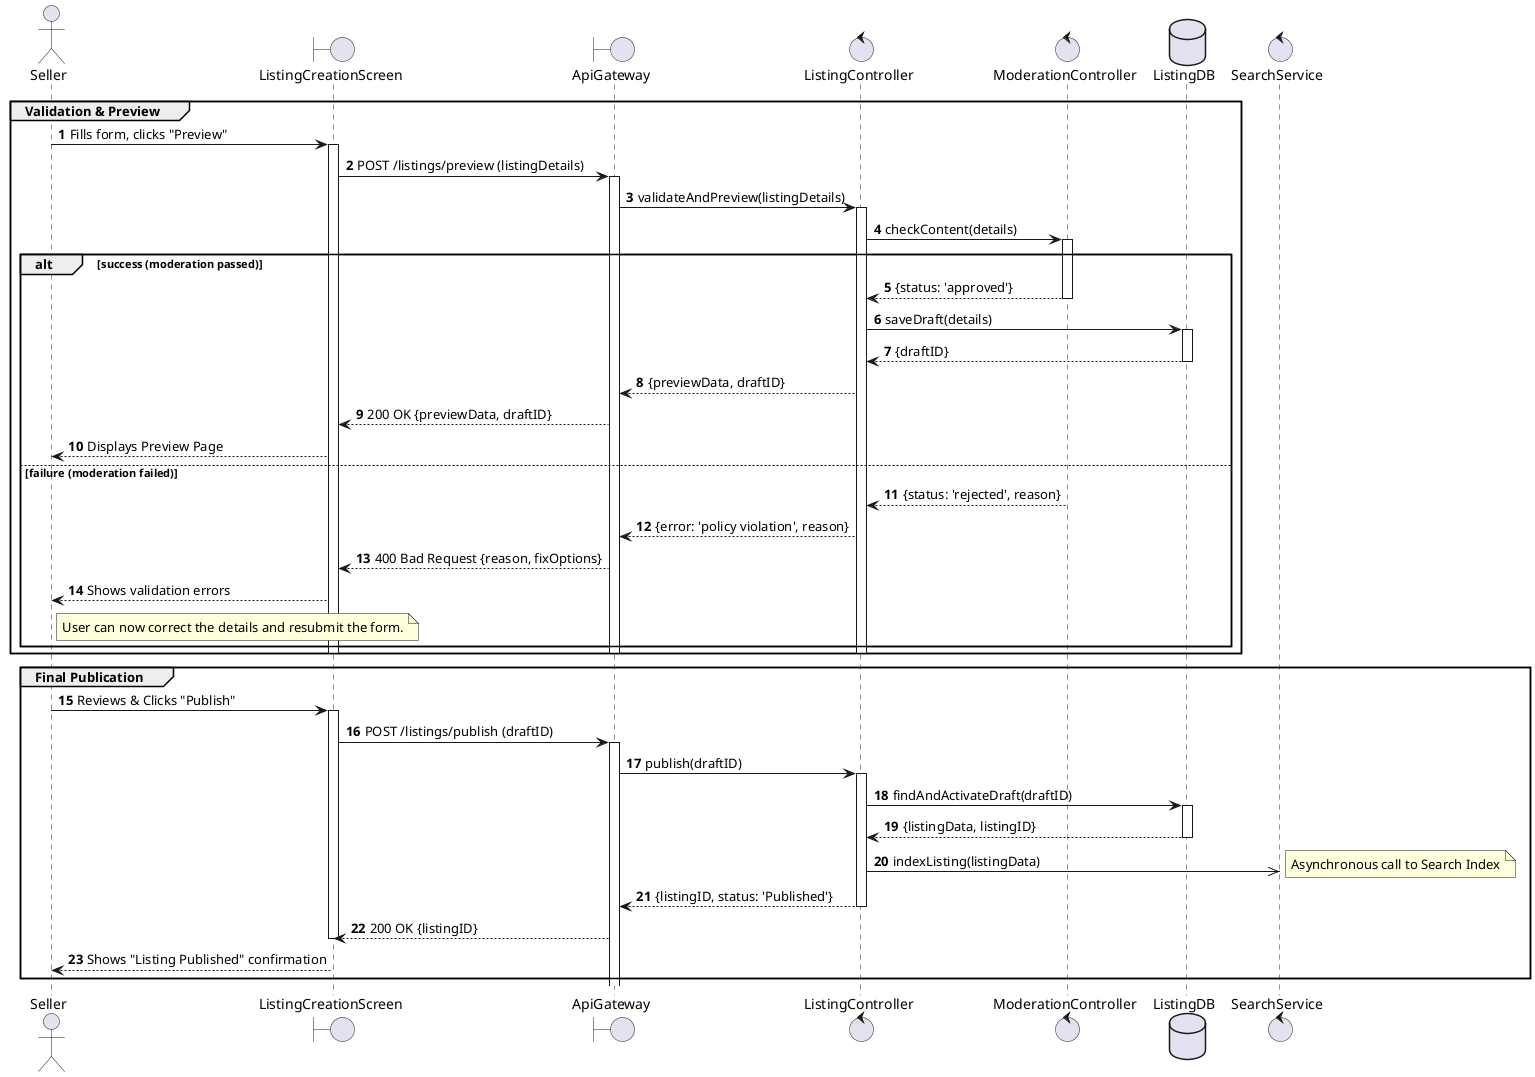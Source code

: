 @startuml
autonumber

actor Seller
boundary "ListingCreationScreen" as Boundary
boundary ApiGateway
control "ListingController" as Controller
control "ModerationController" as ModController
database "ListingDB" as EntityDB
control "SearchService" as SearchService


group Validation & Preview
    Seller -> Boundary: Fills form, clicks "Preview"
    activate Boundary
    Boundary -> ApiGateway: POST /listings/preview (listingDetails)
    activate ApiGateway
    ApiGateway -> Controller: validateAndPreview(listingDetails)
    activate Controller
    
    ' #5: Content Moderation Step
    Controller -> ModController: checkContent(details)
    activate ModController
    
    alt success (moderation passed)
        ModController --> Controller: {status: 'approved'}
        deactivate ModController

        Controller -> EntityDB: saveDraft(details)
        activate EntityDB
        EntityDB --> Controller: {draftID}
        deactivate EntityDB

        Controller --> ApiGateway: {previewData, draftID}
        ApiGateway --> Boundary: 200 OK {previewData, draftID}
        Boundary --> Seller: Displays Preview Page

    else failure (moderation failed)
        ModController --> Controller: {status: 'rejected', reason}
        deactivate ModController
        
        Controller --> ApiGateway: {error: 'policy violation', reason}
        ApiGateway --> Boundary: 400 Bad Request {reason, fixOptions}
        Boundary --> Seller: Shows validation errors
        note right of Seller: User can now correct the details and resubmit the form.
    end
    
    deactivate Controller
    deactivate ApiGateway
    deactivate Boundary
end

group Final Publication
    Seller -> Boundary: Reviews & Clicks "Publish"
    activate Boundary
    Boundary -> ApiGateway: POST /listings/publish (draftID)
    activate ApiGateway
    ApiGateway -> Controller: publish(draftID)
    activate Controller

    Controller -> EntityDB: findAndActivateDraft(draftID)
    activate EntityDB
    EntityDB --> Controller: {listingData, listingID}
    deactivate EntityDB

    Controller ->> SearchService: indexListing(listingData)
    note right: Asynchronous call to Search Index

    Controller --> ApiGateway: {listingID, status: 'Published'}
    deactivate Controller
    ApiGateway --> Boundary: 200 OK {listingID}
    deactivate Boundary
    Boundary --> Seller: Shows "Listing Published" confirmation
    deactivate Boundary
end
@enduml